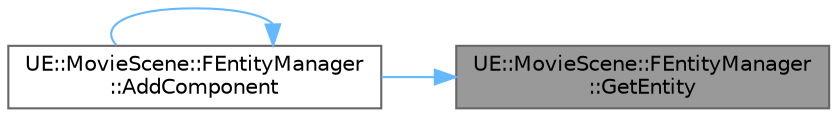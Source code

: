 digraph "UE::MovieScene::FEntityManager::GetEntity"
{
 // INTERACTIVE_SVG=YES
 // LATEX_PDF_SIZE
  bgcolor="transparent";
  edge [fontname=Helvetica,fontsize=10,labelfontname=Helvetica,labelfontsize=10];
  node [fontname=Helvetica,fontsize=10,shape=box,height=0.2,width=0.4];
  rankdir="RL";
  Node1 [id="Node000001",label="UE::MovieScene::FEntityManager\l::GetEntity",height=0.2,width=0.4,color="gray40", fillcolor="grey60", style="filled", fontcolor="black",tooltip="Retrieve an entity's allocation and component offset from its ID."];
  Node1 -> Node2 [id="edge1_Node000001_Node000002",dir="back",color="steelblue1",style="solid",tooltip=" "];
  Node2 [id="Node000002",label="UE::MovieScene::FEntityManager\l::AddComponent",height=0.2,width=0.4,color="grey40", fillcolor="white", style="filled",URL="$d6/d19/classUE_1_1MovieScene_1_1FEntityManager.html#ab943f061ad5fd44f885fe259e51f7d62",tooltip="Add the specified component value to an entity."];
  Node2 -> Node2 [id="edge2_Node000002_Node000002",dir="back",color="steelblue1",style="solid",tooltip=" "];
}
